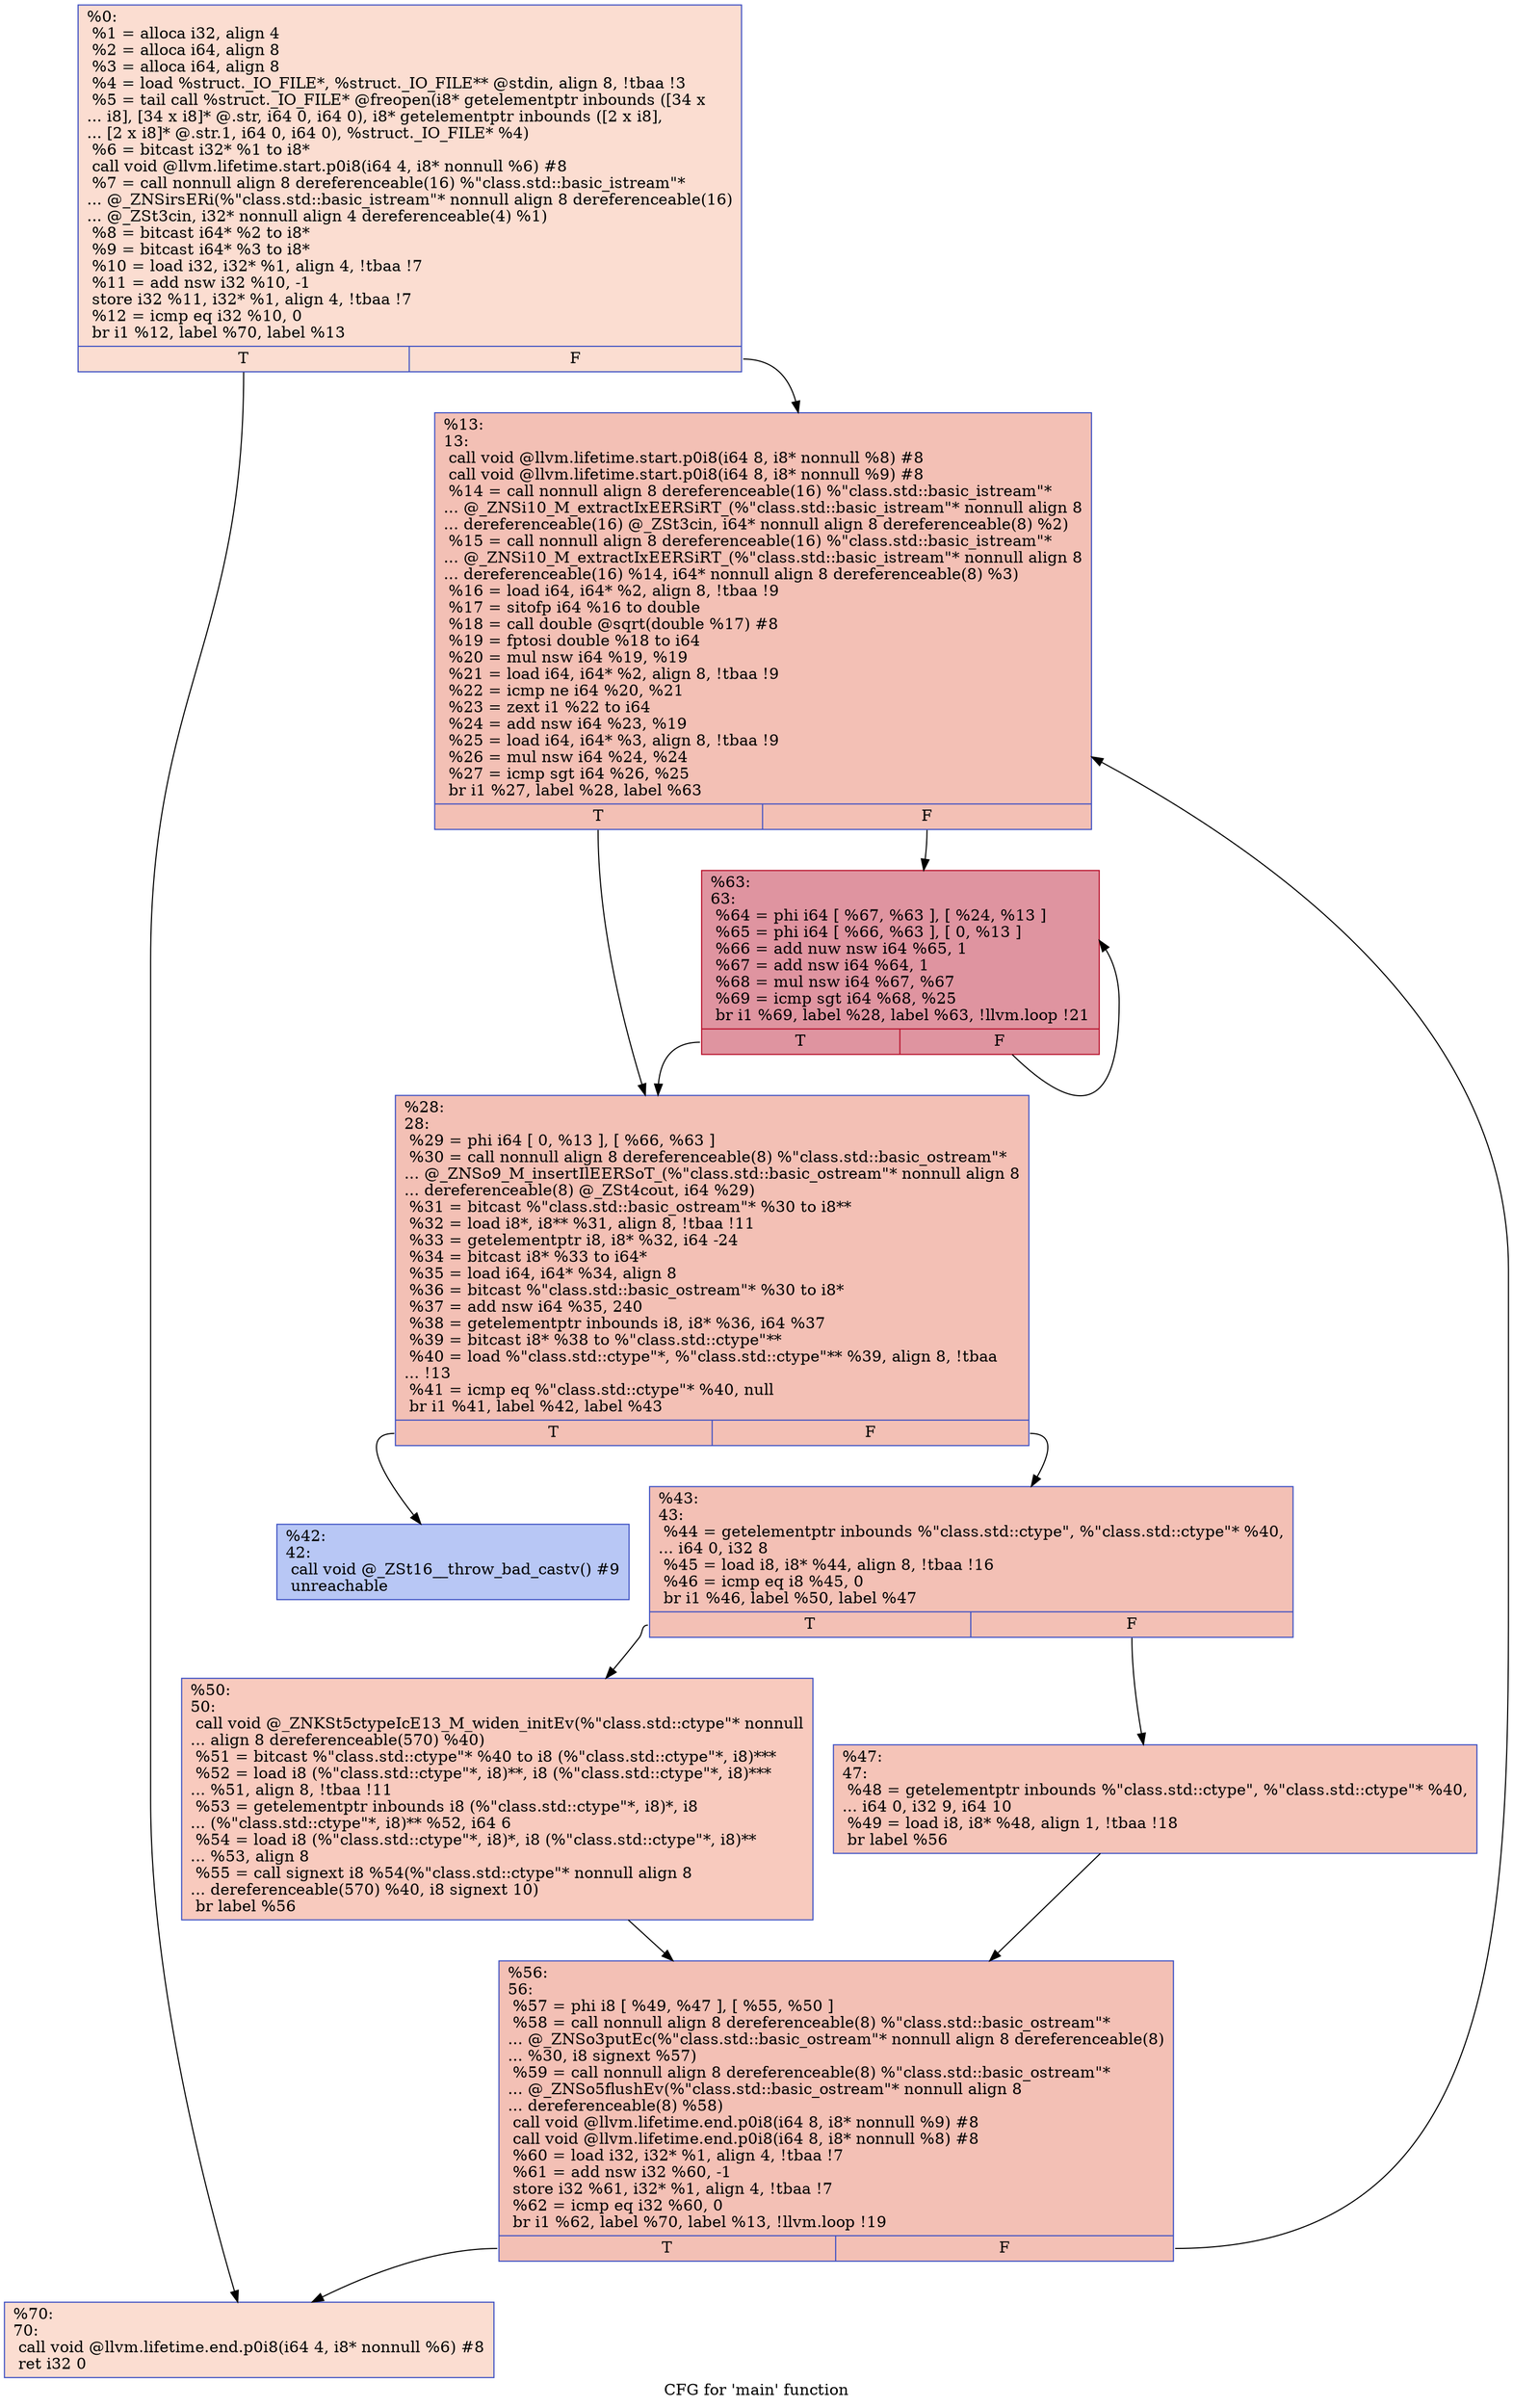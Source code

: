 digraph "CFG for 'main' function" {
	label="CFG for 'main' function";

	Node0x55891cc3bbc0 [shape=record,color="#3d50c3ff", style=filled, fillcolor="#f7b39670",label="{%0:\l  %1 = alloca i32, align 4\l  %2 = alloca i64, align 8\l  %3 = alloca i64, align 8\l  %4 = load %struct._IO_FILE*, %struct._IO_FILE** @stdin, align 8, !tbaa !3\l  %5 = tail call %struct._IO_FILE* @freopen(i8* getelementptr inbounds ([34 x\l... i8], [34 x i8]* @.str, i64 0, i64 0), i8* getelementptr inbounds ([2 x i8],\l... [2 x i8]* @.str.1, i64 0, i64 0), %struct._IO_FILE* %4)\l  %6 = bitcast i32* %1 to i8*\l  call void @llvm.lifetime.start.p0i8(i64 4, i8* nonnull %6) #8\l  %7 = call nonnull align 8 dereferenceable(16) %\"class.std::basic_istream\"*\l... @_ZNSirsERi(%\"class.std::basic_istream\"* nonnull align 8 dereferenceable(16)\l... @_ZSt3cin, i32* nonnull align 4 dereferenceable(4) %1)\l  %8 = bitcast i64* %2 to i8*\l  %9 = bitcast i64* %3 to i8*\l  %10 = load i32, i32* %1, align 4, !tbaa !7\l  %11 = add nsw i32 %10, -1\l  store i32 %11, i32* %1, align 4, !tbaa !7\l  %12 = icmp eq i32 %10, 0\l  br i1 %12, label %70, label %13\l|{<s0>T|<s1>F}}"];
	Node0x55891cc3bbc0:s0 -> Node0x55891cc3c960;
	Node0x55891cc3bbc0:s1 -> Node0x55891cc3eff0;
	Node0x55891cc3eff0 [shape=record,color="#3d50c3ff", style=filled, fillcolor="#e5705870",label="{%13:\l13:                                               \l  call void @llvm.lifetime.start.p0i8(i64 8, i8* nonnull %8) #8\l  call void @llvm.lifetime.start.p0i8(i64 8, i8* nonnull %9) #8\l  %14 = call nonnull align 8 dereferenceable(16) %\"class.std::basic_istream\"*\l... @_ZNSi10_M_extractIxEERSiRT_(%\"class.std::basic_istream\"* nonnull align 8\l... dereferenceable(16) @_ZSt3cin, i64* nonnull align 8 dereferenceable(8) %2)\l  %15 = call nonnull align 8 dereferenceable(16) %\"class.std::basic_istream\"*\l... @_ZNSi10_M_extractIxEERSiRT_(%\"class.std::basic_istream\"* nonnull align 8\l... dereferenceable(16) %14, i64* nonnull align 8 dereferenceable(8) %3)\l  %16 = load i64, i64* %2, align 8, !tbaa !9\l  %17 = sitofp i64 %16 to double\l  %18 = call double @sqrt(double %17) #8\l  %19 = fptosi double %18 to i64\l  %20 = mul nsw i64 %19, %19\l  %21 = load i64, i64* %2, align 8, !tbaa !9\l  %22 = icmp ne i64 %20, %21\l  %23 = zext i1 %22 to i64\l  %24 = add nsw i64 %23, %19\l  %25 = load i64, i64* %3, align 8, !tbaa !9\l  %26 = mul nsw i64 %24, %24\l  %27 = icmp sgt i64 %26, %25\l  br i1 %27, label %28, label %63\l|{<s0>T|<s1>F}}"];
	Node0x55891cc3eff0:s0 -> Node0x55891cc405b0;
	Node0x55891cc3eff0:s1 -> Node0x55891cc40640;
	Node0x55891cc405b0 [shape=record,color="#3d50c3ff", style=filled, fillcolor="#e5705870",label="{%28:\l28:                                               \l  %29 = phi i64 [ 0, %13 ], [ %66, %63 ]\l  %30 = call nonnull align 8 dereferenceable(8) %\"class.std::basic_ostream\"*\l... @_ZNSo9_M_insertIlEERSoT_(%\"class.std::basic_ostream\"* nonnull align 8\l... dereferenceable(8) @_ZSt4cout, i64 %29)\l  %31 = bitcast %\"class.std::basic_ostream\"* %30 to i8**\l  %32 = load i8*, i8** %31, align 8, !tbaa !11\l  %33 = getelementptr i8, i8* %32, i64 -24\l  %34 = bitcast i8* %33 to i64*\l  %35 = load i64, i64* %34, align 8\l  %36 = bitcast %\"class.std::basic_ostream\"* %30 to i8*\l  %37 = add nsw i64 %35, 240\l  %38 = getelementptr inbounds i8, i8* %36, i64 %37\l  %39 = bitcast i8* %38 to %\"class.std::ctype\"**\l  %40 = load %\"class.std::ctype\"*, %\"class.std::ctype\"** %39, align 8, !tbaa\l... !13\l  %41 = icmp eq %\"class.std::ctype\"* %40, null\l  br i1 %41, label %42, label %43\l|{<s0>T|<s1>F}}"];
	Node0x55891cc405b0:s0 -> Node0x55891cc414b0;
	Node0x55891cc405b0:s1 -> Node0x55891cc41540;
	Node0x55891cc414b0 [shape=record,color="#3d50c3ff", style=filled, fillcolor="#5f7fe870",label="{%42:\l42:                                               \l  call void @_ZSt16__throw_bad_castv() #9\l  unreachable\l}"];
	Node0x55891cc41540 [shape=record,color="#3d50c3ff", style=filled, fillcolor="#e5705870",label="{%43:\l43:                                               \l  %44 = getelementptr inbounds %\"class.std::ctype\", %\"class.std::ctype\"* %40,\l... i64 0, i32 8\l  %45 = load i8, i8* %44, align 8, !tbaa !16\l  %46 = icmp eq i8 %45, 0\l  br i1 %46, label %50, label %47\l|{<s0>T|<s1>F}}"];
	Node0x55891cc41540:s0 -> Node0x55891cc41bc0;
	Node0x55891cc41540:s1 -> Node0x55891cc41c50;
	Node0x55891cc41c50 [shape=record,color="#3d50c3ff", style=filled, fillcolor="#e97a5f70",label="{%47:\l47:                                               \l  %48 = getelementptr inbounds %\"class.std::ctype\", %\"class.std::ctype\"* %40,\l... i64 0, i32 9, i64 10\l  %49 = load i8, i8* %48, align 1, !tbaa !18\l  br label %56\l}"];
	Node0x55891cc41c50 -> Node0x55891cc41f40;
	Node0x55891cc41bc0 [shape=record,color="#3d50c3ff", style=filled, fillcolor="#ef886b70",label="{%50:\l50:                                               \l  call void @_ZNKSt5ctypeIcE13_M_widen_initEv(%\"class.std::ctype\"* nonnull\l... align 8 dereferenceable(570) %40)\l  %51 = bitcast %\"class.std::ctype\"* %40 to i8 (%\"class.std::ctype\"*, i8)***\l  %52 = load i8 (%\"class.std::ctype\"*, i8)**, i8 (%\"class.std::ctype\"*, i8)***\l... %51, align 8, !tbaa !11\l  %53 = getelementptr inbounds i8 (%\"class.std::ctype\"*, i8)*, i8\l... (%\"class.std::ctype\"*, i8)** %52, i64 6\l  %54 = load i8 (%\"class.std::ctype\"*, i8)*, i8 (%\"class.std::ctype\"*, i8)**\l... %53, align 8\l  %55 = call signext i8 %54(%\"class.std::ctype\"* nonnull align 8\l... dereferenceable(570) %40, i8 signext 10)\l  br label %56\l}"];
	Node0x55891cc41bc0 -> Node0x55891cc41f40;
	Node0x55891cc41f40 [shape=record,color="#3d50c3ff", style=filled, fillcolor="#e5705870",label="{%56:\l56:                                               \l  %57 = phi i8 [ %49, %47 ], [ %55, %50 ]\l  %58 = call nonnull align 8 dereferenceable(8) %\"class.std::basic_ostream\"*\l... @_ZNSo3putEc(%\"class.std::basic_ostream\"* nonnull align 8 dereferenceable(8)\l... %30, i8 signext %57)\l  %59 = call nonnull align 8 dereferenceable(8) %\"class.std::basic_ostream\"*\l... @_ZNSo5flushEv(%\"class.std::basic_ostream\"* nonnull align 8\l... dereferenceable(8) %58)\l  call void @llvm.lifetime.end.p0i8(i64 8, i8* nonnull %9) #8\l  call void @llvm.lifetime.end.p0i8(i64 8, i8* nonnull %8) #8\l  %60 = load i32, i32* %1, align 4, !tbaa !7\l  %61 = add nsw i32 %60, -1\l  store i32 %61, i32* %1, align 4, !tbaa !7\l  %62 = icmp eq i32 %60, 0\l  br i1 %62, label %70, label %13, !llvm.loop !19\l|{<s0>T|<s1>F}}"];
	Node0x55891cc41f40:s0 -> Node0x55891cc3c960;
	Node0x55891cc41f40:s1 -> Node0x55891cc3eff0;
	Node0x55891cc40640 [shape=record,color="#b70d28ff", style=filled, fillcolor="#b70d2870",label="{%63:\l63:                                               \l  %64 = phi i64 [ %67, %63 ], [ %24, %13 ]\l  %65 = phi i64 [ %66, %63 ], [ 0, %13 ]\l  %66 = add nuw nsw i64 %65, 1\l  %67 = add nsw i64 %64, 1\l  %68 = mul nsw i64 %67, %67\l  %69 = icmp sgt i64 %68, %25\l  br i1 %69, label %28, label %63, !llvm.loop !21\l|{<s0>T|<s1>F}}"];
	Node0x55891cc40640:s0 -> Node0x55891cc405b0;
	Node0x55891cc40640:s1 -> Node0x55891cc40640;
	Node0x55891cc3c960 [shape=record,color="#3d50c3ff", style=filled, fillcolor="#f7b39670",label="{%70:\l70:                                               \l  call void @llvm.lifetime.end.p0i8(i64 4, i8* nonnull %6) #8\l  ret i32 0\l}"];
}
